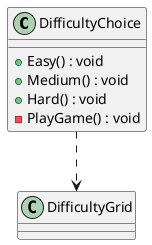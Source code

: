 @startuml
class DifficultyChoice {
    + Easy() : void
    + Medium() : void
    + Hard() : void
    - PlayGame() : void
}
DifficultyChoice ..> DifficultyGrid
@enduml
